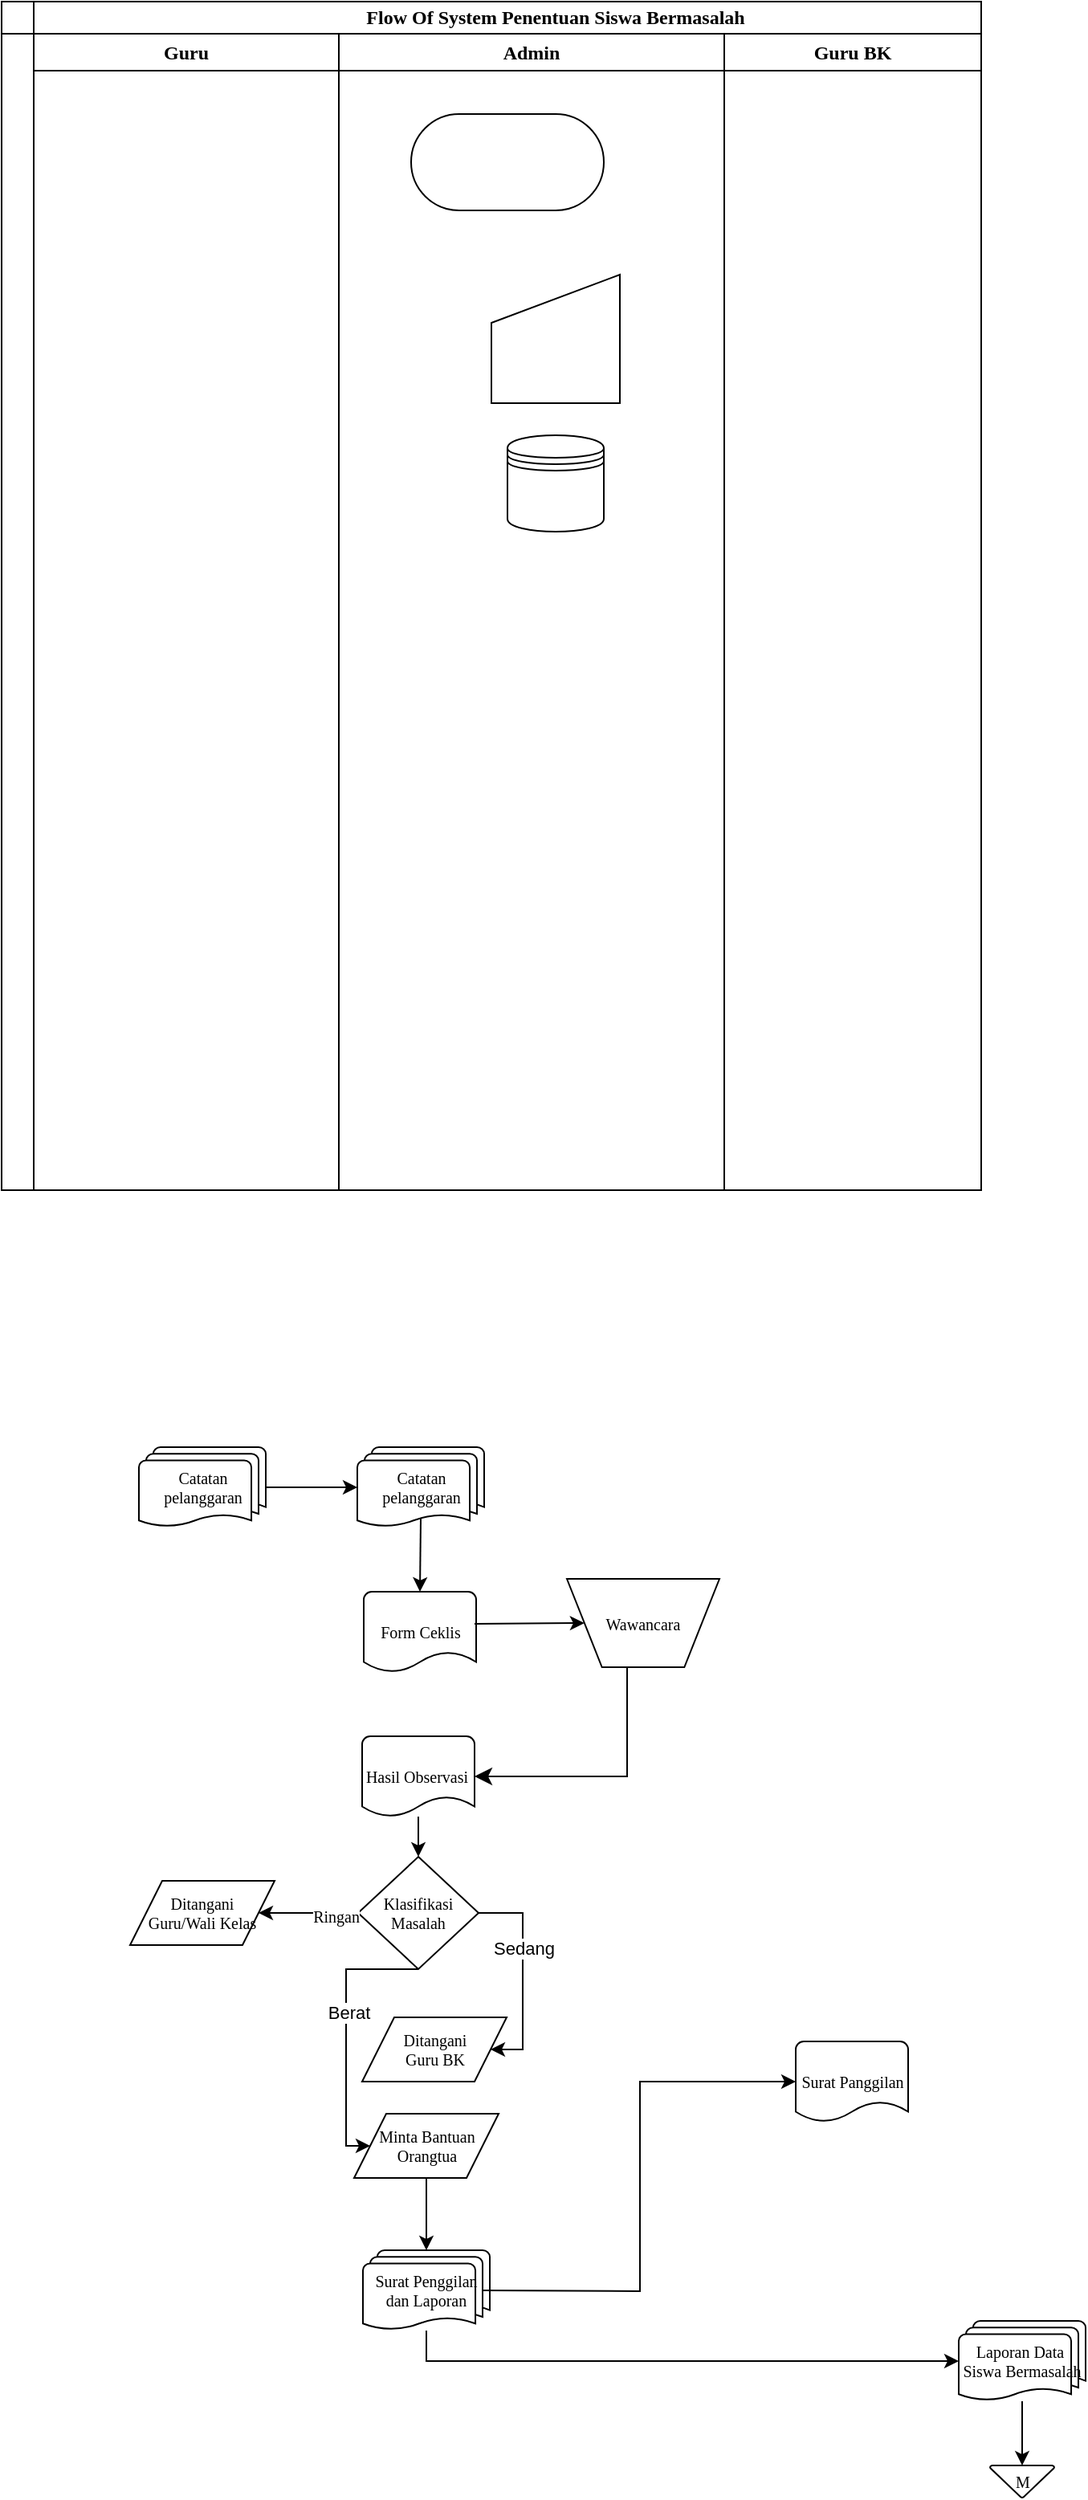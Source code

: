 <mxfile version="28.0.7">
  <diagram id="C5RBs43oDa-KdzZeNtuy" name="Page-1">
    <mxGraphModel dx="1042" dy="562" grid="1" gridSize="10" guides="1" tooltips="1" connect="1" arrows="1" fold="1" page="1" pageScale="1" pageWidth="827" pageHeight="1169" math="0" shadow="0">
      <root>
        <mxCell id="WIyWlLk6GJQsqaUBKTNV-0" />
        <mxCell id="WIyWlLk6GJQsqaUBKTNV-1" parent="WIyWlLk6GJQsqaUBKTNV-0" />
        <mxCell id="gWDxXA7ypujzyn__S4T2-0" value="" style="shape=internalStorage;whiteSpace=wrap;html=1;backgroundOutline=1;fontFamily=Times New Roman;" parent="WIyWlLk6GJQsqaUBKTNV-1" vertex="1">
          <mxGeometry x="100" y="150" width="610" height="740" as="geometry" />
        </mxCell>
        <mxCell id="gWDxXA7ypujzyn__S4T2-1" value="Guru" style="swimlane;whiteSpace=wrap;html=1;fontFamily=Times New Roman;" parent="WIyWlLk6GJQsqaUBKTNV-1" vertex="1">
          <mxGeometry x="120" y="170" width="190" height="720" as="geometry" />
        </mxCell>
        <mxCell id="gWDxXA7ypujzyn__S4T2-4" value="Admin" style="swimlane;whiteSpace=wrap;html=1;fontFamily=Times New Roman;" parent="WIyWlLk6GJQsqaUBKTNV-1" vertex="1">
          <mxGeometry x="310" y="170" width="240" height="720" as="geometry" />
        </mxCell>
        <mxCell id="QtAzvwYOjpSHWOayurPI-0" value="" style="shape=datastore;whiteSpace=wrap;html=1;" vertex="1" parent="gWDxXA7ypujzyn__S4T2-4">
          <mxGeometry x="105" y="250" width="60" height="60" as="geometry" />
        </mxCell>
        <mxCell id="QtAzvwYOjpSHWOayurPI-1" value="" style="shape=manualInput;whiteSpace=wrap;html=1;" vertex="1" parent="gWDxXA7ypujzyn__S4T2-4">
          <mxGeometry x="95" y="150" width="80" height="80" as="geometry" />
        </mxCell>
        <mxCell id="QtAzvwYOjpSHWOayurPI-2" value="" style="rounded=1;whiteSpace=wrap;html=1;arcSize=50;" vertex="1" parent="gWDxXA7ypujzyn__S4T2-4">
          <mxGeometry x="45" y="50" width="120" height="60" as="geometry" />
        </mxCell>
        <mxCell id="gWDxXA7ypujzyn__S4T2-17" value="Guru BK" style="swimlane;whiteSpace=wrap;html=1;fontFamily=Times New Roman;startSize=23;" parent="WIyWlLk6GJQsqaUBKTNV-1" vertex="1">
          <mxGeometry x="550" y="170" width="160" height="720" as="geometry" />
        </mxCell>
        <mxCell id="gWDxXA7ypujzyn__S4T2-20" value="&lt;b&gt;&lt;font face=&quot;Times New Roman&quot;&gt;Flow Of System Penentuan Siswa Bermasalah&lt;/font&gt;&lt;/b&gt;" style="text;html=1;align=center;verticalAlign=middle;whiteSpace=wrap;rounded=0;" parent="WIyWlLk6GJQsqaUBKTNV-1" vertex="1">
          <mxGeometry x="120" y="150" width="650" height="20" as="geometry" />
        </mxCell>
        <mxCell id="gWDxXA7ypujzyn__S4T2-2" value="Catatan pelanggaran" style="strokeWidth=1;html=1;shape=mxgraph.flowchart.multi-document;whiteSpace=wrap;fontFamily=Times New Roman;fontSize=10;spacing=1;" parent="WIyWlLk6GJQsqaUBKTNV-1" vertex="1">
          <mxGeometry x="185.5" y="1050" width="79" height="50" as="geometry" />
        </mxCell>
        <mxCell id="gWDxXA7ypujzyn__S4T2-3" value="Ditangani&lt;div&gt;Guru/Wali Kelas&lt;/div&gt;" style="shape=parallelogram;perimeter=parallelogramPerimeter;whiteSpace=wrap;html=1;fixedSize=1;fontSize=10;fontFamily=Times New Roman;" parent="WIyWlLk6GJQsqaUBKTNV-1" vertex="1">
          <mxGeometry x="180" y="1320" width="90" height="40" as="geometry" />
        </mxCell>
        <mxCell id="gWDxXA7ypujzyn__S4T2-5" value="Catatan pelanggaran" style="strokeWidth=1;html=1;shape=mxgraph.flowchart.multi-document;whiteSpace=wrap;fontFamily=Times New Roman;fontSize=10;spacing=1;" parent="WIyWlLk6GJQsqaUBKTNV-1" vertex="1">
          <mxGeometry x="321.5" y="1050" width="79" height="50" as="geometry" />
        </mxCell>
        <mxCell id="gWDxXA7ypujzyn__S4T2-6" value="Form Ceklis" style="strokeWidth=1;html=1;shape=mxgraph.flowchart.document2;whiteSpace=wrap;size=0.25;fontFamily=Times New Roman;fontSize=10;spacing=1;" parent="WIyWlLk6GJQsqaUBKTNV-1" vertex="1">
          <mxGeometry x="325.5" y="1140" width="70" height="50" as="geometry" />
        </mxCell>
        <mxCell id="gWDxXA7ypujzyn__S4T2-7" style="edgeStyle=orthogonalEdgeStyle;rounded=0;orthogonalLoop=1;jettySize=auto;html=1;fontFamily=Times New Roman;fontSize=10;" parent="WIyWlLk6GJQsqaUBKTNV-1" source="gWDxXA7ypujzyn__S4T2-8" target="gWDxXA7ypujzyn__S4T2-11" edge="1">
          <mxGeometry relative="1" as="geometry" />
        </mxCell>
        <mxCell id="gWDxXA7ypujzyn__S4T2-8" value="Hasil Observasi&amp;nbsp;" style="strokeWidth=1;html=1;shape=mxgraph.flowchart.document2;whiteSpace=wrap;size=0.25;fontFamily=Times New Roman;fontSize=10;spacing=1;" parent="WIyWlLk6GJQsqaUBKTNV-1" vertex="1">
          <mxGeometry x="324.5" y="1230" width="70" height="50" as="geometry" />
        </mxCell>
        <mxCell id="gWDxXA7ypujzyn__S4T2-9" style="edgeStyle=orthogonalEdgeStyle;rounded=0;orthogonalLoop=1;jettySize=auto;html=1;exitX=0.5;exitY=1;exitDx=0;exitDy=0;exitPerimeter=0;entryX=0;entryY=0.5;entryDx=0;entryDy=0;fontFamily=Times New Roman;fontSize=10;" parent="WIyWlLk6GJQsqaUBKTNV-1" source="gWDxXA7ypujzyn__S4T2-11" target="gWDxXA7ypujzyn__S4T2-15" edge="1">
          <mxGeometry relative="1" as="geometry">
            <Array as="points">
              <mxPoint x="314.5" y="1375" />
              <mxPoint x="314.5" y="1485" />
            </Array>
          </mxGeometry>
        </mxCell>
        <mxCell id="gWDxXA7ypujzyn__S4T2-10" value="Berat" style="edgeLabel;html=1;align=center;verticalAlign=middle;resizable=0;points=[];" parent="gWDxXA7ypujzyn__S4T2-9" vertex="1" connectable="0">
          <mxGeometry x="-0.16" y="1" relative="1" as="geometry">
            <mxPoint as="offset" />
          </mxGeometry>
        </mxCell>
        <mxCell id="gWDxXA7ypujzyn__S4T2-11" value="Klasifikasi&lt;div&gt;Masalah&lt;/div&gt;" style="strokeWidth=1;html=1;shape=mxgraph.flowchart.decision;whiteSpace=wrap;fontFamily=Times New Roman;fontSize=10;spacing=1;" parent="WIyWlLk6GJQsqaUBKTNV-1" vertex="1">
          <mxGeometry x="322" y="1305" width="75" height="70" as="geometry" />
        </mxCell>
        <mxCell id="gWDxXA7ypujzyn__S4T2-12" value="" style="endArrow=classic;html=1;rounded=0;exitX=0.5;exitY=0.88;exitDx=0;exitDy=0;exitPerimeter=0;entryX=0.5;entryY=0;entryDx=0;entryDy=0;entryPerimeter=0;fontSize=10;fontFamily=Times New Roman;spacing=1;strokeWidth=1;" parent="WIyWlLk6GJQsqaUBKTNV-1" source="gWDxXA7ypujzyn__S4T2-5" target="gWDxXA7ypujzyn__S4T2-6" edge="1">
          <mxGeometry width="50" height="50" relative="1" as="geometry">
            <mxPoint x="274.5" y="1085" as="sourcePoint" />
            <mxPoint x="334.5" y="1085" as="targetPoint" />
          </mxGeometry>
        </mxCell>
        <mxCell id="gWDxXA7ypujzyn__S4T2-13" value="" style="endArrow=classic;html=1;rounded=0;entryX=0;entryY=0.5;entryDx=0;entryDy=0;fontSize=10;fontFamily=Times New Roman;spacing=1;strokeWidth=1;" parent="WIyWlLk6GJQsqaUBKTNV-1" target="gWDxXA7ypujzyn__S4T2-18" edge="1">
          <mxGeometry width="50" height="50" relative="1" as="geometry">
            <mxPoint x="394.5" y="1160" as="sourcePoint" />
            <mxPoint x="444.5" y="1110" as="targetPoint" />
          </mxGeometry>
        </mxCell>
        <mxCell id="gWDxXA7ypujzyn__S4T2-14" value="" style="edgeStyle=orthogonalEdgeStyle;rounded=0;orthogonalLoop=1;jettySize=auto;html=1;fontFamily=Times New Roman;fontSize=10;" parent="WIyWlLk6GJQsqaUBKTNV-1" source="gWDxXA7ypujzyn__S4T2-15" edge="1">
          <mxGeometry relative="1" as="geometry">
            <mxPoint x="364.5" y="1550" as="targetPoint" />
          </mxGeometry>
        </mxCell>
        <mxCell id="gWDxXA7ypujzyn__S4T2-15" value="Minta Bantuan&lt;div&gt;Orangtua&lt;/div&gt;" style="shape=parallelogram;perimeter=parallelogramPerimeter;whiteSpace=wrap;html=1;fixedSize=1;fontSize=10;fontFamily=Times New Roman;" parent="WIyWlLk6GJQsqaUBKTNV-1" vertex="1">
          <mxGeometry x="319.5" y="1465" width="90" height="40" as="geometry" />
        </mxCell>
        <mxCell id="gWDxXA7ypujzyn__S4T2-16" value="Surat Penggilan&lt;div&gt;dan Laporan&lt;/div&gt;" style="strokeWidth=1;html=1;shape=mxgraph.flowchart.multi-document;whiteSpace=wrap;fontFamily=Times New Roman;fontSize=10;spacing=1;" parent="WIyWlLk6GJQsqaUBKTNV-1" vertex="1">
          <mxGeometry x="325" y="1550" width="79" height="50" as="geometry" />
        </mxCell>
        <mxCell id="gWDxXA7ypujzyn__S4T2-18" value="Wawancara" style="verticalLabelPosition=middle;verticalAlign=middle;html=1;shape=trapezoid;perimeter=trapezoidPerimeter;whiteSpace=wrap;size=0.23;arcSize=10;flipV=1;labelPosition=center;align=center;fontFamily=Times New Roman;fontSize=10;spacing=1;strokeWidth=1;" parent="WIyWlLk6GJQsqaUBKTNV-1" vertex="1">
          <mxGeometry x="452" y="1132" width="95" height="55" as="geometry" />
        </mxCell>
        <mxCell id="gWDxXA7ypujzyn__S4T2-22" value="M" style="strokeWidth=1;html=1;shape=mxgraph.flowchart.merge_or_storage;whiteSpace=wrap;fontFamily=Times New Roman;fontSize=10;spacing=1;" parent="WIyWlLk6GJQsqaUBKTNV-1" vertex="1">
          <mxGeometry x="715.5" y="1684" width="40" height="20" as="geometry" />
        </mxCell>
        <mxCell id="gWDxXA7ypujzyn__S4T2-23" value="" style="endArrow=classic;html=1;rounded=0;exitX=1;exitY=0.5;exitDx=0;exitDy=0;exitPerimeter=0;entryX=0;entryY=0.5;entryDx=0;entryDy=0;entryPerimeter=0;fontSize=10;fontFamily=Times New Roman;spacing=1;strokeWidth=1;" parent="WIyWlLk6GJQsqaUBKTNV-1" source="gWDxXA7ypujzyn__S4T2-2" target="gWDxXA7ypujzyn__S4T2-5" edge="1">
          <mxGeometry width="50" height="50" relative="1" as="geometry">
            <mxPoint x="424.5" y="1270" as="sourcePoint" />
            <mxPoint x="474.5" y="1220" as="targetPoint" />
          </mxGeometry>
        </mxCell>
        <mxCell id="gWDxXA7ypujzyn__S4T2-24" value="" style="edgeStyle=segmentEdgeStyle;endArrow=classic;html=1;curved=0;rounded=0;endSize=8;startSize=8;entryX=1;entryY=0.5;entryDx=0;entryDy=0;entryPerimeter=0;exitX=0.5;exitY=1;exitDx=0;exitDy=0;fontSize=10;fontFamily=Times New Roman;spacing=1;strokeWidth=1;" parent="WIyWlLk6GJQsqaUBKTNV-1" source="gWDxXA7ypujzyn__S4T2-18" target="gWDxXA7ypujzyn__S4T2-8" edge="1">
          <mxGeometry width="50" height="50" relative="1" as="geometry">
            <mxPoint x="424.5" y="1270" as="sourcePoint" />
            <mxPoint x="474.5" y="1220" as="targetPoint" />
            <Array as="points">
              <mxPoint x="489.5" y="1255" />
            </Array>
          </mxGeometry>
        </mxCell>
        <mxCell id="gWDxXA7ypujzyn__S4T2-25" value="Surat Panggilan" style="strokeWidth=1;html=1;shape=mxgraph.flowchart.document2;whiteSpace=wrap;size=0.25;fontFamily=Times New Roman;fontSize=10;spacing=1;" parent="WIyWlLk6GJQsqaUBKTNV-1" vertex="1">
          <mxGeometry x="594.5" y="1420" width="70" height="50" as="geometry" />
        </mxCell>
        <mxCell id="gWDxXA7ypujzyn__S4T2-26" value="Ditangani&lt;div&gt;Guru BK&lt;/div&gt;" style="shape=parallelogram;perimeter=parallelogramPerimeter;whiteSpace=wrap;html=1;fixedSize=1;fontSize=10;fontFamily=Times New Roman;" parent="WIyWlLk6GJQsqaUBKTNV-1" vertex="1">
          <mxGeometry x="324.5" y="1405" width="90" height="40" as="geometry" />
        </mxCell>
        <mxCell id="gWDxXA7ypujzyn__S4T2-27" style="edgeStyle=orthogonalEdgeStyle;rounded=0;orthogonalLoop=1;jettySize=auto;html=1;entryX=1;entryY=0.5;entryDx=0;entryDy=0;fontFamily=Times New Roman;fontSize=10;" parent="WIyWlLk6GJQsqaUBKTNV-1" source="gWDxXA7ypujzyn__S4T2-11" target="gWDxXA7ypujzyn__S4T2-3" edge="1">
          <mxGeometry relative="1" as="geometry" />
        </mxCell>
        <mxCell id="gWDxXA7ypujzyn__S4T2-28" value="Ringan" style="edgeLabel;html=1;align=center;verticalAlign=middle;resizable=0;points=[];fontFamily=Times New Roman;fontSize=10;" parent="gWDxXA7ypujzyn__S4T2-27" vertex="1" connectable="0">
          <mxGeometry x="-0.526" y="2" relative="1" as="geometry">
            <mxPoint as="offset" />
          </mxGeometry>
        </mxCell>
        <mxCell id="gWDxXA7ypujzyn__S4T2-29" style="edgeStyle=orthogonalEdgeStyle;rounded=0;orthogonalLoop=1;jettySize=auto;html=1;exitX=1;exitY=0.5;exitDx=0;exitDy=0;exitPerimeter=0;entryX=1;entryY=0.5;entryDx=0;entryDy=0;fontFamily=Times New Roman;fontSize=10;" parent="WIyWlLk6GJQsqaUBKTNV-1" source="gWDxXA7ypujzyn__S4T2-11" target="gWDxXA7ypujzyn__S4T2-26" edge="1">
          <mxGeometry relative="1" as="geometry">
            <Array as="points">
              <mxPoint x="424.5" y="1340" />
              <mxPoint x="424.5" y="1425" />
            </Array>
          </mxGeometry>
        </mxCell>
        <mxCell id="gWDxXA7ypujzyn__S4T2-30" value="Sedang" style="edgeLabel;html=1;align=center;verticalAlign=middle;resizable=0;points=[];" parent="gWDxXA7ypujzyn__S4T2-29" vertex="1" connectable="0">
          <mxGeometry x="-0.262" relative="1" as="geometry">
            <mxPoint as="offset" />
          </mxGeometry>
        </mxCell>
        <mxCell id="gWDxXA7ypujzyn__S4T2-31" style="edgeStyle=orthogonalEdgeStyle;rounded=0;orthogonalLoop=1;jettySize=auto;html=1;entryX=0;entryY=0.5;entryDx=0;entryDy=0;entryPerimeter=0;fontFamily=Times New Roman;fontSize=10;" parent="WIyWlLk6GJQsqaUBKTNV-1" target="gWDxXA7ypujzyn__S4T2-25" edge="1">
          <mxGeometry relative="1" as="geometry">
            <mxPoint x="399.5" y="1575" as="sourcePoint" />
          </mxGeometry>
        </mxCell>
        <mxCell id="gWDxXA7ypujzyn__S4T2-32" value="&lt;div&gt;Laporan Data&amp;nbsp;&lt;/div&gt;&lt;div&gt;Siswa Bermasalah&lt;/div&gt;" style="strokeWidth=1;html=1;shape=mxgraph.flowchart.multi-document;whiteSpace=wrap;fontFamily=Times New Roman;fontSize=10;spacing=1;" parent="WIyWlLk6GJQsqaUBKTNV-1" vertex="1">
          <mxGeometry x="696" y="1594" width="79" height="50" as="geometry" />
        </mxCell>
        <mxCell id="gWDxXA7ypujzyn__S4T2-33" style="edgeStyle=orthogonalEdgeStyle;rounded=0;orthogonalLoop=1;jettySize=auto;html=1;entryX=0;entryY=0.5;entryDx=0;entryDy=0;entryPerimeter=0;" parent="WIyWlLk6GJQsqaUBKTNV-1" source="gWDxXA7ypujzyn__S4T2-16" target="gWDxXA7ypujzyn__S4T2-32" edge="1">
          <mxGeometry relative="1" as="geometry">
            <Array as="points">
              <mxPoint x="364.5" y="1619" />
            </Array>
          </mxGeometry>
        </mxCell>
        <mxCell id="gWDxXA7ypujzyn__S4T2-34" style="edgeStyle=orthogonalEdgeStyle;rounded=0;orthogonalLoop=1;jettySize=auto;html=1;entryX=0.5;entryY=0;entryDx=0;entryDy=0;entryPerimeter=0;" parent="WIyWlLk6GJQsqaUBKTNV-1" source="gWDxXA7ypujzyn__S4T2-32" target="gWDxXA7ypujzyn__S4T2-22" edge="1">
          <mxGeometry relative="1" as="geometry" />
        </mxCell>
      </root>
    </mxGraphModel>
  </diagram>
</mxfile>
